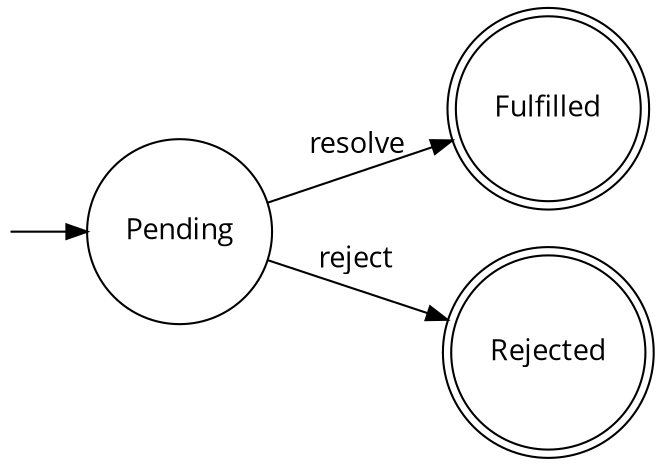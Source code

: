 digraph pacta {
  margin = 0;
  rankdir = LR;
  height = 4;
  bgcolor = "transparent";
  node [shape = circle, fontname = "Open Sans", style = "filled", fillcolor = "white"];
  edge [fontname = "Open Sans"];
  Start [width = 0, height = 0, shape = none, label = "", style = ""];
  Fulfilled [shape = doublecircle];
  Rejected [shape = doublecircle];
  Start -> Pending;
  Pending -> Fulfilled [label = "resolve"];
  Pending -> Rejected  [label = "reject"];
}
